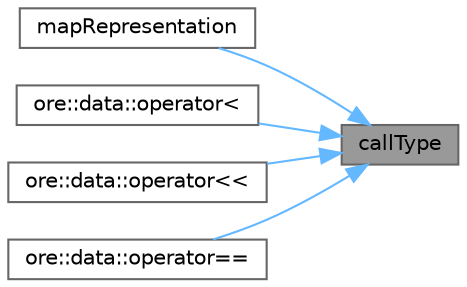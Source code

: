 digraph "callType"
{
 // INTERACTIVE_SVG=YES
 // LATEX_PDF_SIZE
  bgcolor="transparent";
  edge [fontname=Helvetica,fontsize=10,labelfontname=Helvetica,labelfontsize=10];
  node [fontname=Helvetica,fontsize=10,shape=box,height=0.2,width=0.4];
  rankdir="RL";
  Node1 [label="callType",height=0.2,width=0.4,color="gray40", fillcolor="grey60", style="filled", fontcolor="black",tooltip=" "];
  Node1 -> Node2 [dir="back",color="steelblue1",style="solid"];
  Node2 [label="mapRepresentation",height=0.2,width=0.4,color="grey40", fillcolor="white", style="filled",URL="$classore_1_1data_1_1_netting_set_details.html#a7f4fa5eac9054ac33bd63d3171350916",tooltip="Returns a map representation of the object."];
  Node1 -> Node3 [dir="back",color="steelblue1",style="solid"];
  Node3 [label="ore::data::operator\<",height=0.2,width=0.4,color="grey40", fillcolor="white", style="filled",URL="$namespaceore_1_1data.html#a6b331723583430a5fbfff123a64b1933",tooltip="Comparison operators."];
  Node1 -> Node4 [dir="back",color="steelblue1",style="solid"];
  Node4 [label="ore::data::operator\<\<",height=0.2,width=0.4,color="grey40", fillcolor="white", style="filled",URL="$namespaceore_1_1data.html#af89cd55cbed9bd68935a3c68dc4303fd",tooltip="Enable writing of netting set details."];
  Node1 -> Node5 [dir="back",color="steelblue1",style="solid"];
  Node5 [label="ore::data::operator==",height=0.2,width=0.4,color="grey40", fillcolor="white", style="filled",URL="$namespaceore_1_1data.html#ab6018b24c5d081f9fdcd081f25cff5b3",tooltip=" "];
}
